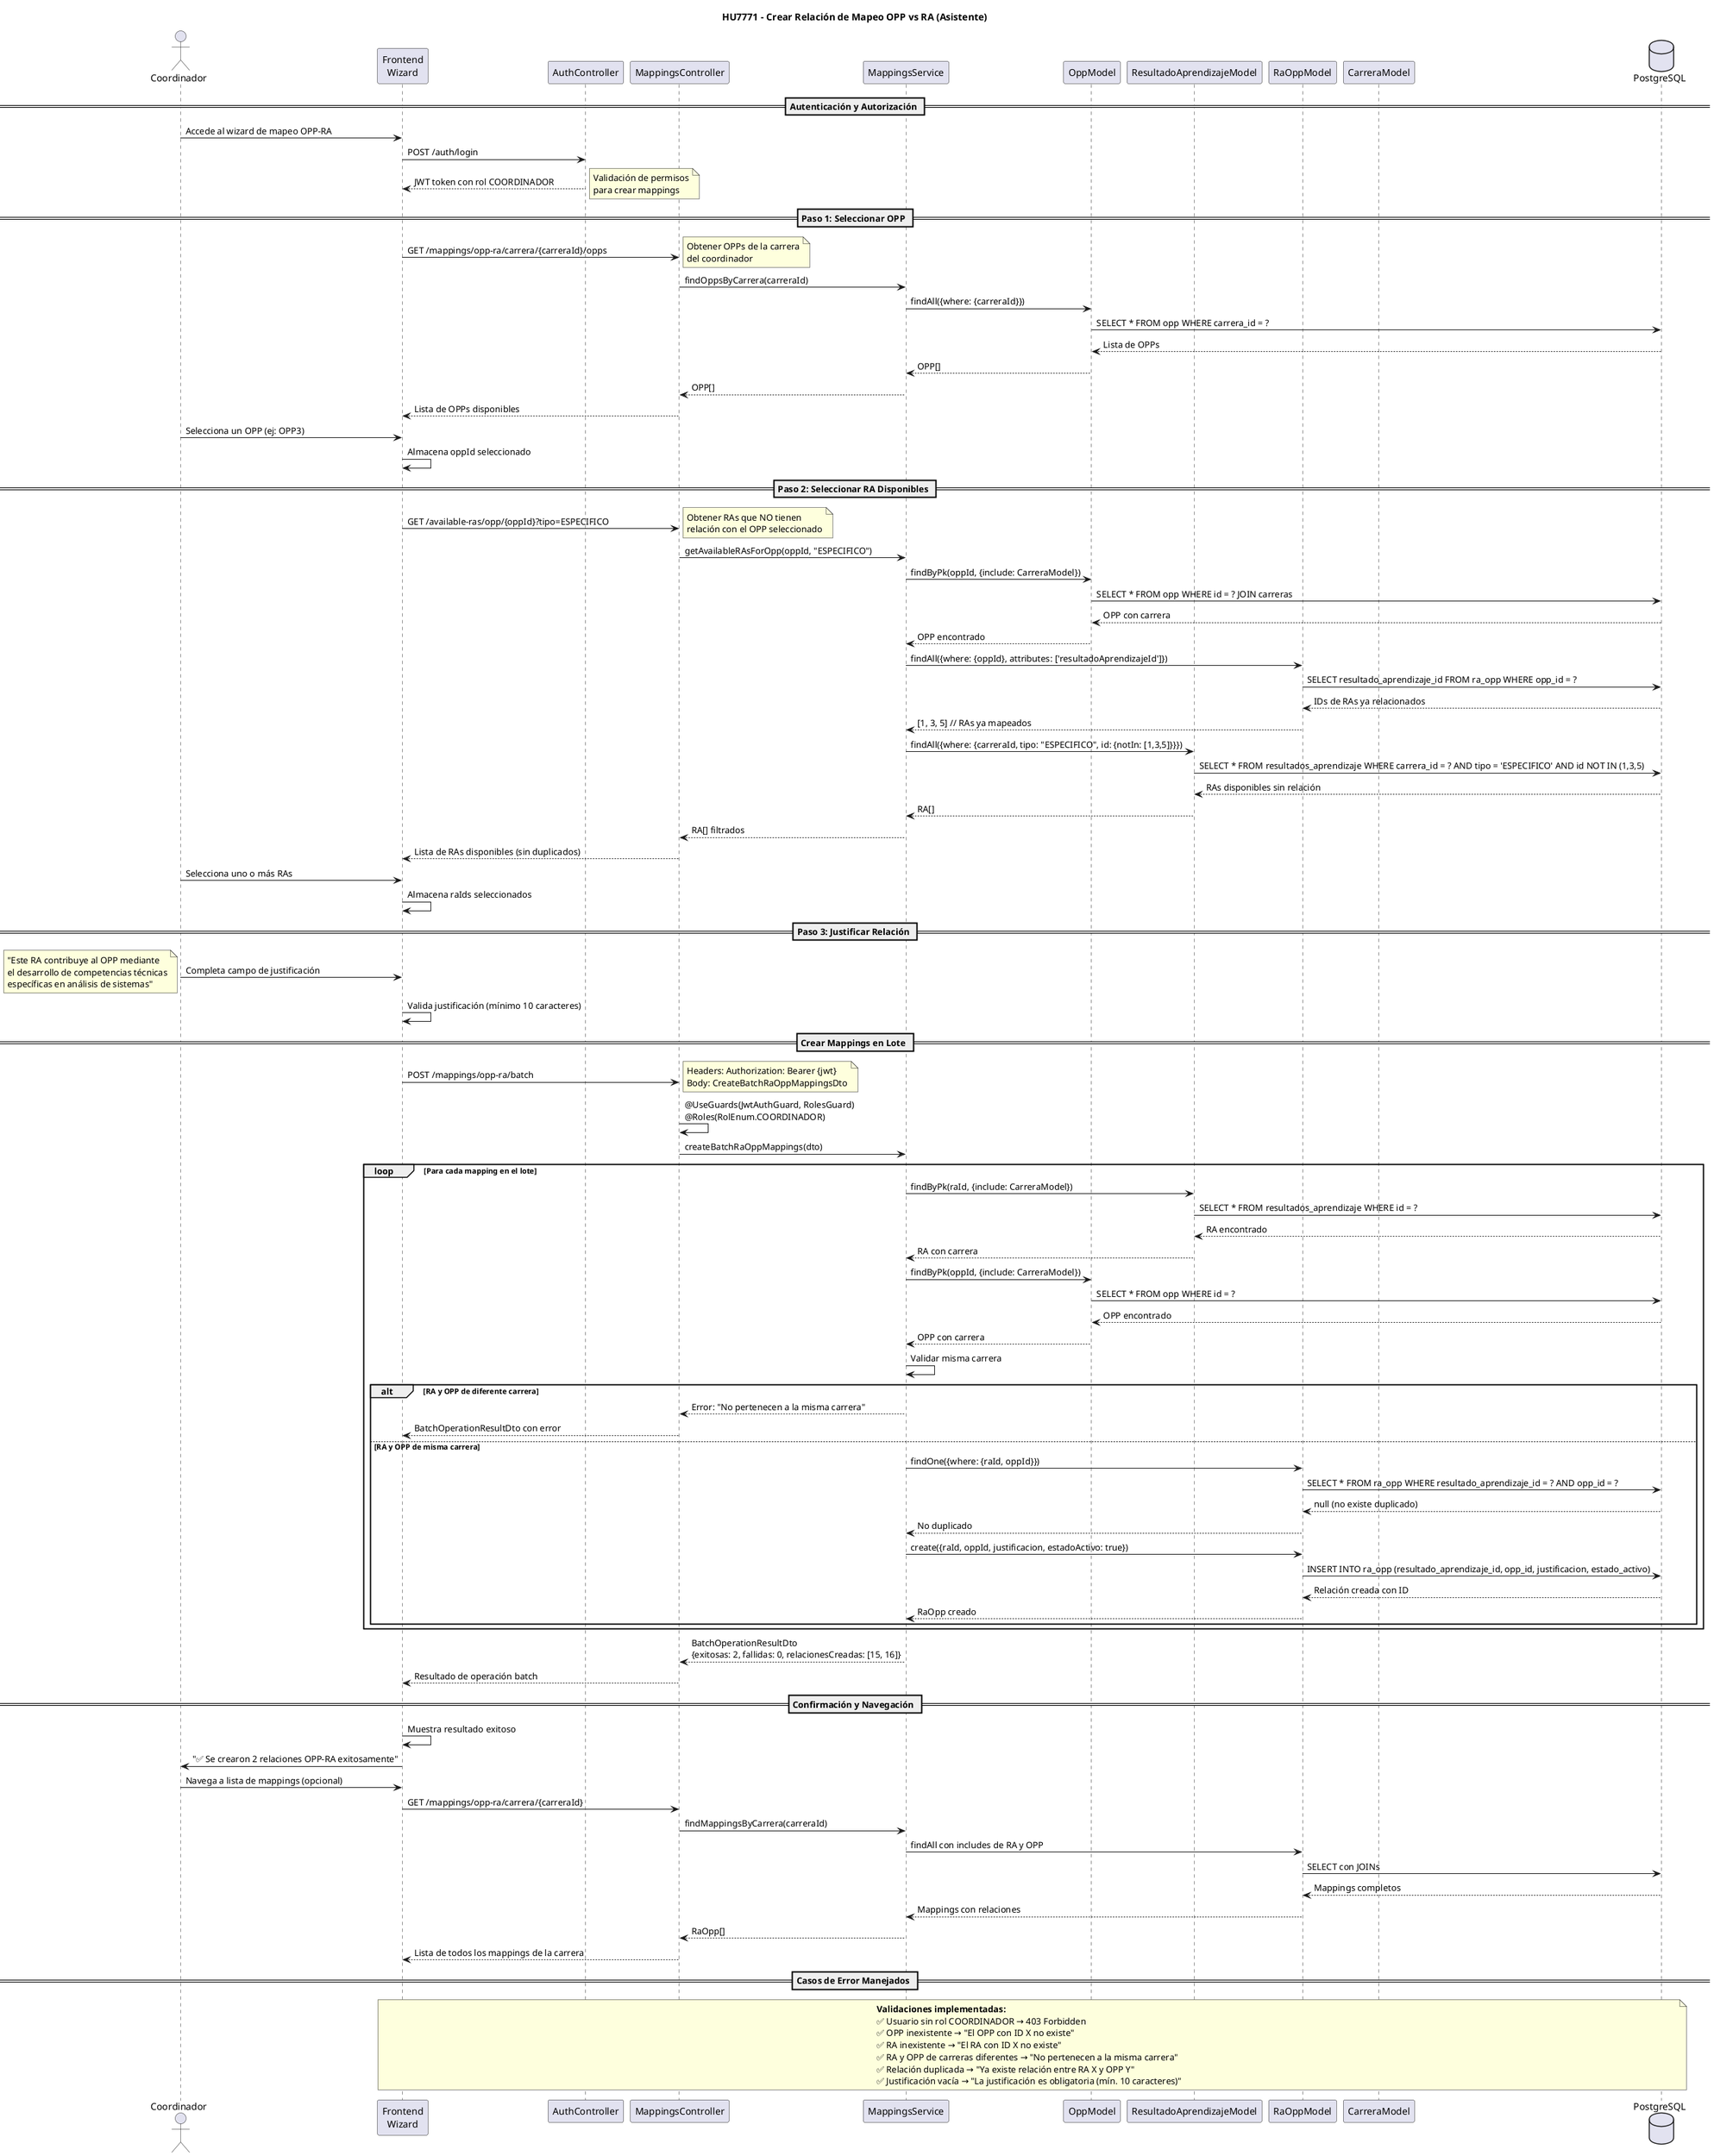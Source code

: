 @startuml diagrama-secuencia-mapeo-opp-ra-asistente
title HU7771 - Crear Relación de Mapeo OPP vs RA (Asistente)

actor Coordinador as coord
participant "Frontend\nWizard" as ui
participant "AuthController" as auth
participant "MappingsController" as mappings
participant "MappingsService" as service
participant "OppModel" as oppModel
participant "ResultadoAprendizajeModel" as raModel
participant "RaOppModel" as raOppModel
participant "CarreraModel" as carreraModel
database PostgreSQL as db

== Autenticación y Autorización ==
coord -> ui: Accede al wizard de mapeo OPP-RA
ui -> auth: POST /auth/login
auth --> ui: JWT token con rol COORDINADOR
note right: Validación de permisos\npara crear mappings

== Paso 1: Seleccionar OPP ==
ui -> mappings: GET /mappings/opp-ra/carrera/{carreraId}/opps
note right: Obtener OPPs de la carrera\ndel coordinador
mappings -> service: findOppsByCarrera(carreraId)
service -> oppModel: findAll({where: {carreraId}})
oppModel -> db: SELECT * FROM opp WHERE carrera_id = ?
db --> oppModel: Lista de OPPs
oppModel --> service: OPP[]
service --> mappings: OPP[]
mappings --> ui: Lista de OPPs disponibles

coord -> ui: Selecciona un OPP (ej: OPP3)
ui -> ui: Almacena oppId seleccionado

== Paso 2: Seleccionar RA Disponibles ==
ui -> mappings: GET /available-ras/opp/{oppId}?tipo=ESPECIFICO
note right: Obtener RAs que NO tienen\nrelación con el OPP seleccionado
mappings -> service: getAvailableRAsForOpp(oppId, "ESPECIFICO")

service -> oppModel: findByPk(oppId, {include: CarreraModel})
oppModel -> db: SELECT * FROM opp WHERE id = ? JOIN carreras
db --> oppModel: OPP con carrera
oppModel --> service: OPP encontrado

service -> raOppModel: findAll({where: {oppId}, attributes: ['resultadoAprendizajeId']})
raOppModel -> db: SELECT resultado_aprendizaje_id FROM ra_opp WHERE opp_id = ?
db --> raOppModel: IDs de RAs ya relacionados
raOppModel --> service: [1, 3, 5] // RAs ya mapeados

service -> raModel: findAll({where: {carreraId, tipo: "ESPECIFICO", id: {notIn: [1,3,5]}}})
raModel -> db: SELECT * FROM resultados_aprendizaje WHERE carrera_id = ? AND tipo = 'ESPECIFICO' AND id NOT IN (1,3,5)
db --> raModel: RAs disponibles sin relación
raModel --> service: RA[]
service --> mappings: RA[] filtrados
mappings --> ui: Lista de RAs disponibles (sin duplicados)

coord -> ui: Selecciona uno o más RAs
ui -> ui: Almacena raIds seleccionados

== Paso 3: Justificar Relación ==
coord -> ui: Completa campo de justificación
note left: "Este RA contribuye al OPP mediante\nel desarrollo de competencias técnicas\nespecíficas en análisis de sistemas"

ui -> ui: Valida justificación (mínimo 10 caracteres)

== Crear Mappings en Lote ==
ui -> mappings: POST /mappings/opp-ra/batch
note right: Headers: Authorization: Bearer {jwt}\nBody: CreateBatchRaOppMappingsDto

mappings -> mappings: @UseGuards(JwtAuthGuard, RolesGuard)\n@Roles(RolEnum.COORDINADOR)
mappings -> service: createBatchRaOppMappings(dto)

loop Para cada mapping en el lote
    service -> raModel: findByPk(raId, {include: CarreraModel})
    raModel -> db: SELECT * FROM resultados_aprendizaje WHERE id = ?
    db --> raModel: RA encontrado
    raModel --> service: RA con carrera
    
    service -> oppModel: findByPk(oppId, {include: CarreraModel})
    oppModel -> db: SELECT * FROM opp WHERE id = ?
    db --> oppModel: OPP encontrado  
    oppModel --> service: OPP con carrera
    
    service -> service: Validar misma carrera
    alt RA y OPP de diferente carrera
        service --> mappings: Error: "No pertenecen a la misma carrera"
        mappings --> ui: BatchOperationResultDto con error
    else RA y OPP de misma carrera
        service -> raOppModel: findOne({where: {raId, oppId}})
        raOppModel -> db: SELECT * FROM ra_opp WHERE resultado_aprendizaje_id = ? AND opp_id = ?
        db --> raOppModel: null (no existe duplicado)
        raOppModel --> service: No duplicado
        
        service -> raOppModel: create({raId, oppId, justificacion, estadoActivo: true})
        raOppModel -> db: INSERT INTO ra_opp (resultado_aprendizaje_id, opp_id, justificacion, estado_activo)
        db --> raOppModel: Relación creada con ID
        raOppModel --> service: RaOpp creado
    end
end

service --> mappings: BatchOperationResultDto\n{exitosas: 2, fallidas: 0, relacionesCreadas: [15, 16]}
mappings --> ui: Resultado de operación batch

== Confirmación y Navegación ==
ui -> ui: Muestra resultado exitoso
ui -> coord: "✅ Se crearon 2 relaciones OPP-RA exitosamente"

coord -> ui: Navega a lista de mappings (opcional)
ui -> mappings: GET /mappings/opp-ra/carrera/{carreraId}
mappings -> service: findMappingsByCarrera(carreraId)
service -> raOppModel: findAll con includes de RA y OPP
raOppModel -> db: SELECT con JOINs
db --> raOppModel: Mappings completos
raOppModel --> service: Mappings con relaciones
service --> mappings: RaOpp[]
mappings --> ui: Lista de todos los mappings de la carrera

== Casos de Error Manejados ==
note over ui, db
**Validaciones implementadas:**
✅ Usuario sin rol COORDINADOR → 403 Forbidden
✅ OPP inexistente → "El OPP con ID X no existe"  
✅ RA inexistente → "El RA con ID X no existe"
✅ RA y OPP de carreras diferentes → "No pertenecen a la misma carrera"
✅ Relación duplicada → "Ya existe relación entre RA X y OPP Y"
✅ Justificación vacía → "La justificación es obligatoria (mín. 10 caracteres)"
end note

@enduml
